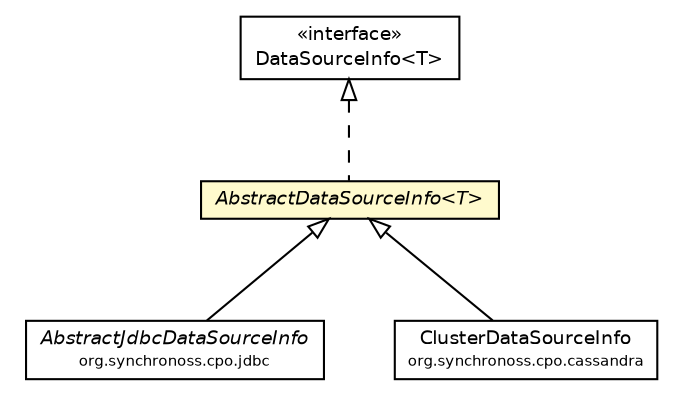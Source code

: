 #!/usr/local/bin/dot
#
# Class diagram 
# Generated by UmlGraph version 4.6 (http://www.spinellis.gr/sw/umlgraph)
#

digraph G {
	edge [fontname="Helvetica",fontsize=10,labelfontname="Helvetica",labelfontsize=10];
	node [fontname="Helvetica",fontsize=10,shape=plaintext];
	// org.synchronoss.cpo.DataSourceInfo<T>
	c13808 [label=<<table border="0" cellborder="1" cellspacing="0" cellpadding="2" port="p" href="./DataSourceInfo.html">
		<tr><td><table border="0" cellspacing="0" cellpadding="1">
			<tr><td> &laquo;interface&raquo; </td></tr>
			<tr><td> DataSourceInfo&lt;T&gt; </td></tr>
		</table></td></tr>
		</table>>, fontname="Helvetica", fontcolor="black", fontsize=9.0];
	// org.synchronoss.cpo.AbstractDataSourceInfo<T>
	c13830 [label=<<table border="0" cellborder="1" cellspacing="0" cellpadding="2" port="p" bgcolor="lemonChiffon" href="./AbstractDataSourceInfo.html">
		<tr><td><table border="0" cellspacing="0" cellpadding="1">
			<tr><td><font face="Helvetica-Oblique"> AbstractDataSourceInfo&lt;T&gt; </font></td></tr>
		</table></td></tr>
		</table>>, fontname="Helvetica", fontcolor="black", fontsize=9.0];
	// org.synchronoss.cpo.jdbc.AbstractJdbcDataSourceInfo
	c13932 [label=<<table border="0" cellborder="1" cellspacing="0" cellpadding="2" port="p" href="./jdbc/AbstractJdbcDataSourceInfo.html">
		<tr><td><table border="0" cellspacing="0" cellpadding="1">
			<tr><td><font face="Helvetica-Oblique"> AbstractJdbcDataSourceInfo </font></td></tr>
			<tr><td><font point-size="7.0"> org.synchronoss.cpo.jdbc </font></td></tr>
		</table></td></tr>
		</table>>, fontname="Helvetica", fontcolor="black", fontsize=9.0];
	// org.synchronoss.cpo.cassandra.ClusterDataSourceInfo
	c13970 [label=<<table border="0" cellborder="1" cellspacing="0" cellpadding="2" port="p" href="./cassandra/ClusterDataSourceInfo.html">
		<tr><td><table border="0" cellspacing="0" cellpadding="1">
			<tr><td> ClusterDataSourceInfo </td></tr>
			<tr><td><font point-size="7.0"> org.synchronoss.cpo.cassandra </font></td></tr>
		</table></td></tr>
		</table>>, fontname="Helvetica", fontcolor="black", fontsize=9.0];
	//org.synchronoss.cpo.AbstractDataSourceInfo<T> implements org.synchronoss.cpo.DataSourceInfo<T>
	c13808:p -> c13830:p [dir=back,arrowtail=empty,style=dashed];
	//org.synchronoss.cpo.jdbc.AbstractJdbcDataSourceInfo extends org.synchronoss.cpo.AbstractDataSourceInfo
	c13830:p -> c13932:p [dir=back,arrowtail=empty];
	//org.synchronoss.cpo.cassandra.ClusterDataSourceInfo extends org.synchronoss.cpo.AbstractDataSourceInfo<org.synchronoss.cpo.cassandra.ClusterDataSource>
	c13830:p -> c13970:p [dir=back,arrowtail=empty];
}

